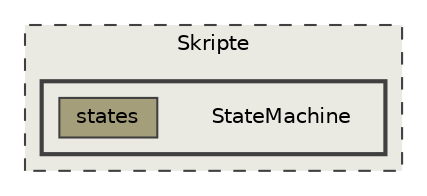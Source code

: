 digraph "C:/playground/Unity/Softwareprojekt_VR-Reaktor-Leitwarte/Assets/Skripte/StateMachine"
{
 // LATEX_PDF_SIZE
  bgcolor="transparent";
  edge [fontname=Helvetica,fontsize=10,labelfontname=Helvetica,labelfontsize=10];
  node [fontname=Helvetica,fontsize=10,shape=box,height=0.2,width=0.4];
  compound=true
  subgraph clusterdir_28c6b7030ec821152646e8883fcf3bdd {
    graph [ bgcolor="#ebeae2", pencolor="grey25", label="Skripte", fontname=Helvetica,fontsize=10 style="filled,dashed", URL="dir_28c6b7030ec821152646e8883fcf3bdd.html",tooltip=""]
  subgraph clusterdir_ff73645efe87b5357bd3c5b1b26a8ada {
    graph [ bgcolor="#ebeae2", pencolor="grey25", label="", fontname=Helvetica,fontsize=10 style="filled,bold", URL="dir_ff73645efe87b5357bd3c5b1b26a8ada.html",tooltip=""]
    dir_ff73645efe87b5357bd3c5b1b26a8ada [shape=plaintext, label="StateMachine"];
  dir_7c1803d8303e290c429511ca5c09c6a7 [label="states", fillcolor="#a49e7a", color="grey25", style="filled", URL="dir_7c1803d8303e290c429511ca5c09c6a7.html",tooltip=""];
  }
  }
}
